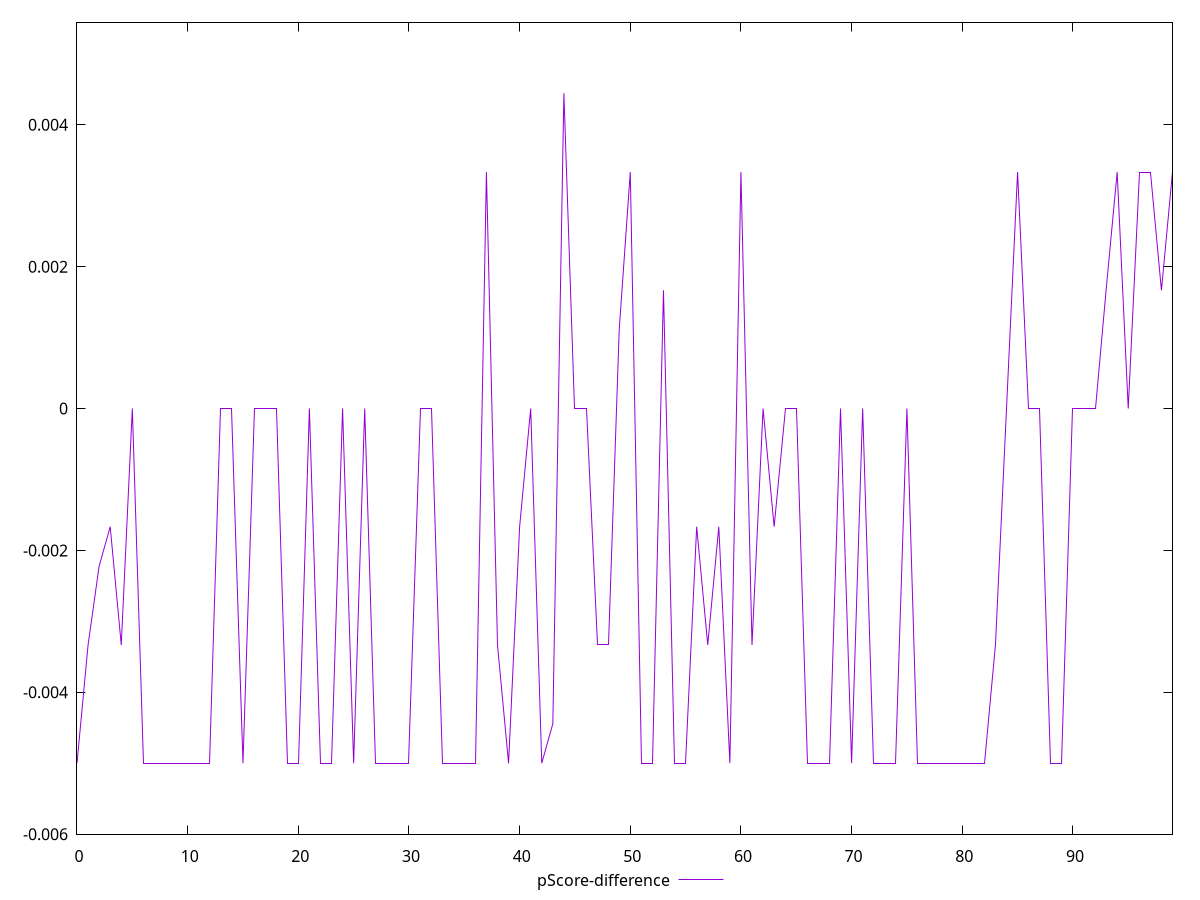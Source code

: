 reset

$pScoreDifference <<EOF
0 -0.0050000000000000044
1 -0.0033333333333332993
2 -0.0022222222222222365
3 -0.0016666666666667052
4 -0.0033333333333334103
5 0
6 -0.0050000000000000044
7 -0.0050000000000000044
8 -0.0050000000000000044
9 -0.0050000000000000044
10 -0.0050000000000000044
11 -0.0050000000000000044
12 -0.0050000000000000044
13 0
14 0
15 -0.0050000000000000044
16 0
17 0
18 0
19 -0.0050000000000000044
20 -0.0050000000000000044
21 0
22 -0.0050000000000000044
23 -0.0050000000000000044
24 0
25 -0.0050000000000000044
26 0
27 -0.0050000000000000044
28 -0.0050000000000000044
29 -0.0050000000000000044
30 -0.0050000000000000044
31 0
32 0
33 -0.0050000000000000044
34 -0.0050000000000000044
35 -0.0050000000000000044
36 -0.0050000000000000044
37 0.0033333333333332993
38 -0.0033333333333334103
39 -0.0050000000000000044
40 -0.0016666666666665941
41 0
42 -0.0050000000000000044
43 -0.004444444444444362
44 0.004444444444444473
45 0
46 0
47 -0.0033333333333332993
48 -0.0033333333333332993
49 0.0011111111111111738
50 0.0033333333333332993
51 -0.0050000000000000044
52 -0.0050000000000000044
53 0.0016666666666667052
54 -0.0050000000000000044
55 -0.0050000000000000044
56 -0.0016666666666665941
57 -0.0033333333333332993
58 -0.0016666666666665941
59 -0.0050000000000000044
60 0.0033333333333332993
61 -0.0033333333333332993
62 0
63 -0.0016666666666665941
64 0
65 0
66 -0.0050000000000000044
67 -0.0050000000000000044
68 -0.0050000000000000044
69 0
70 -0.0050000000000000044
71 0
72 -0.0050000000000000044
73 -0.0050000000000000044
74 -0.0050000000000000044
75 0
76 -0.0050000000000000044
77 -0.0050000000000000044
78 -0.0050000000000000044
79 -0.0050000000000000044
80 -0.0050000000000000044
81 -0.0050000000000000044
82 -0.0050000000000000044
83 -0.0033333333333332993
84 0
85 0.0033333333333332993
86 0
87 0
88 -0.0050000000000000044
89 -0.0050000000000000044
90 0
91 0
92 0
93 0.0016666666666667052
94 0.0033333333333332993
95 0
96 0.0033333333333332993
97 0.0033333333333332993
98 0.0016666666666667052
99 0.0033333333333332993
EOF

set key outside below
set xrange [0:99]
set yrange [-0.0060000000000000045:0.005444444444444473]
set trange [-0.0060000000000000045:0.005444444444444473]
set terminal svg size 640, 500 enhanced background rgb 'white'
set output "reprap/unused-css-rules/samples/pages+cached+noexternal+nomedia+nocss+nojs/pScore-difference/values.svg"

plot $pScoreDifference title "pScore-difference" with line

reset
